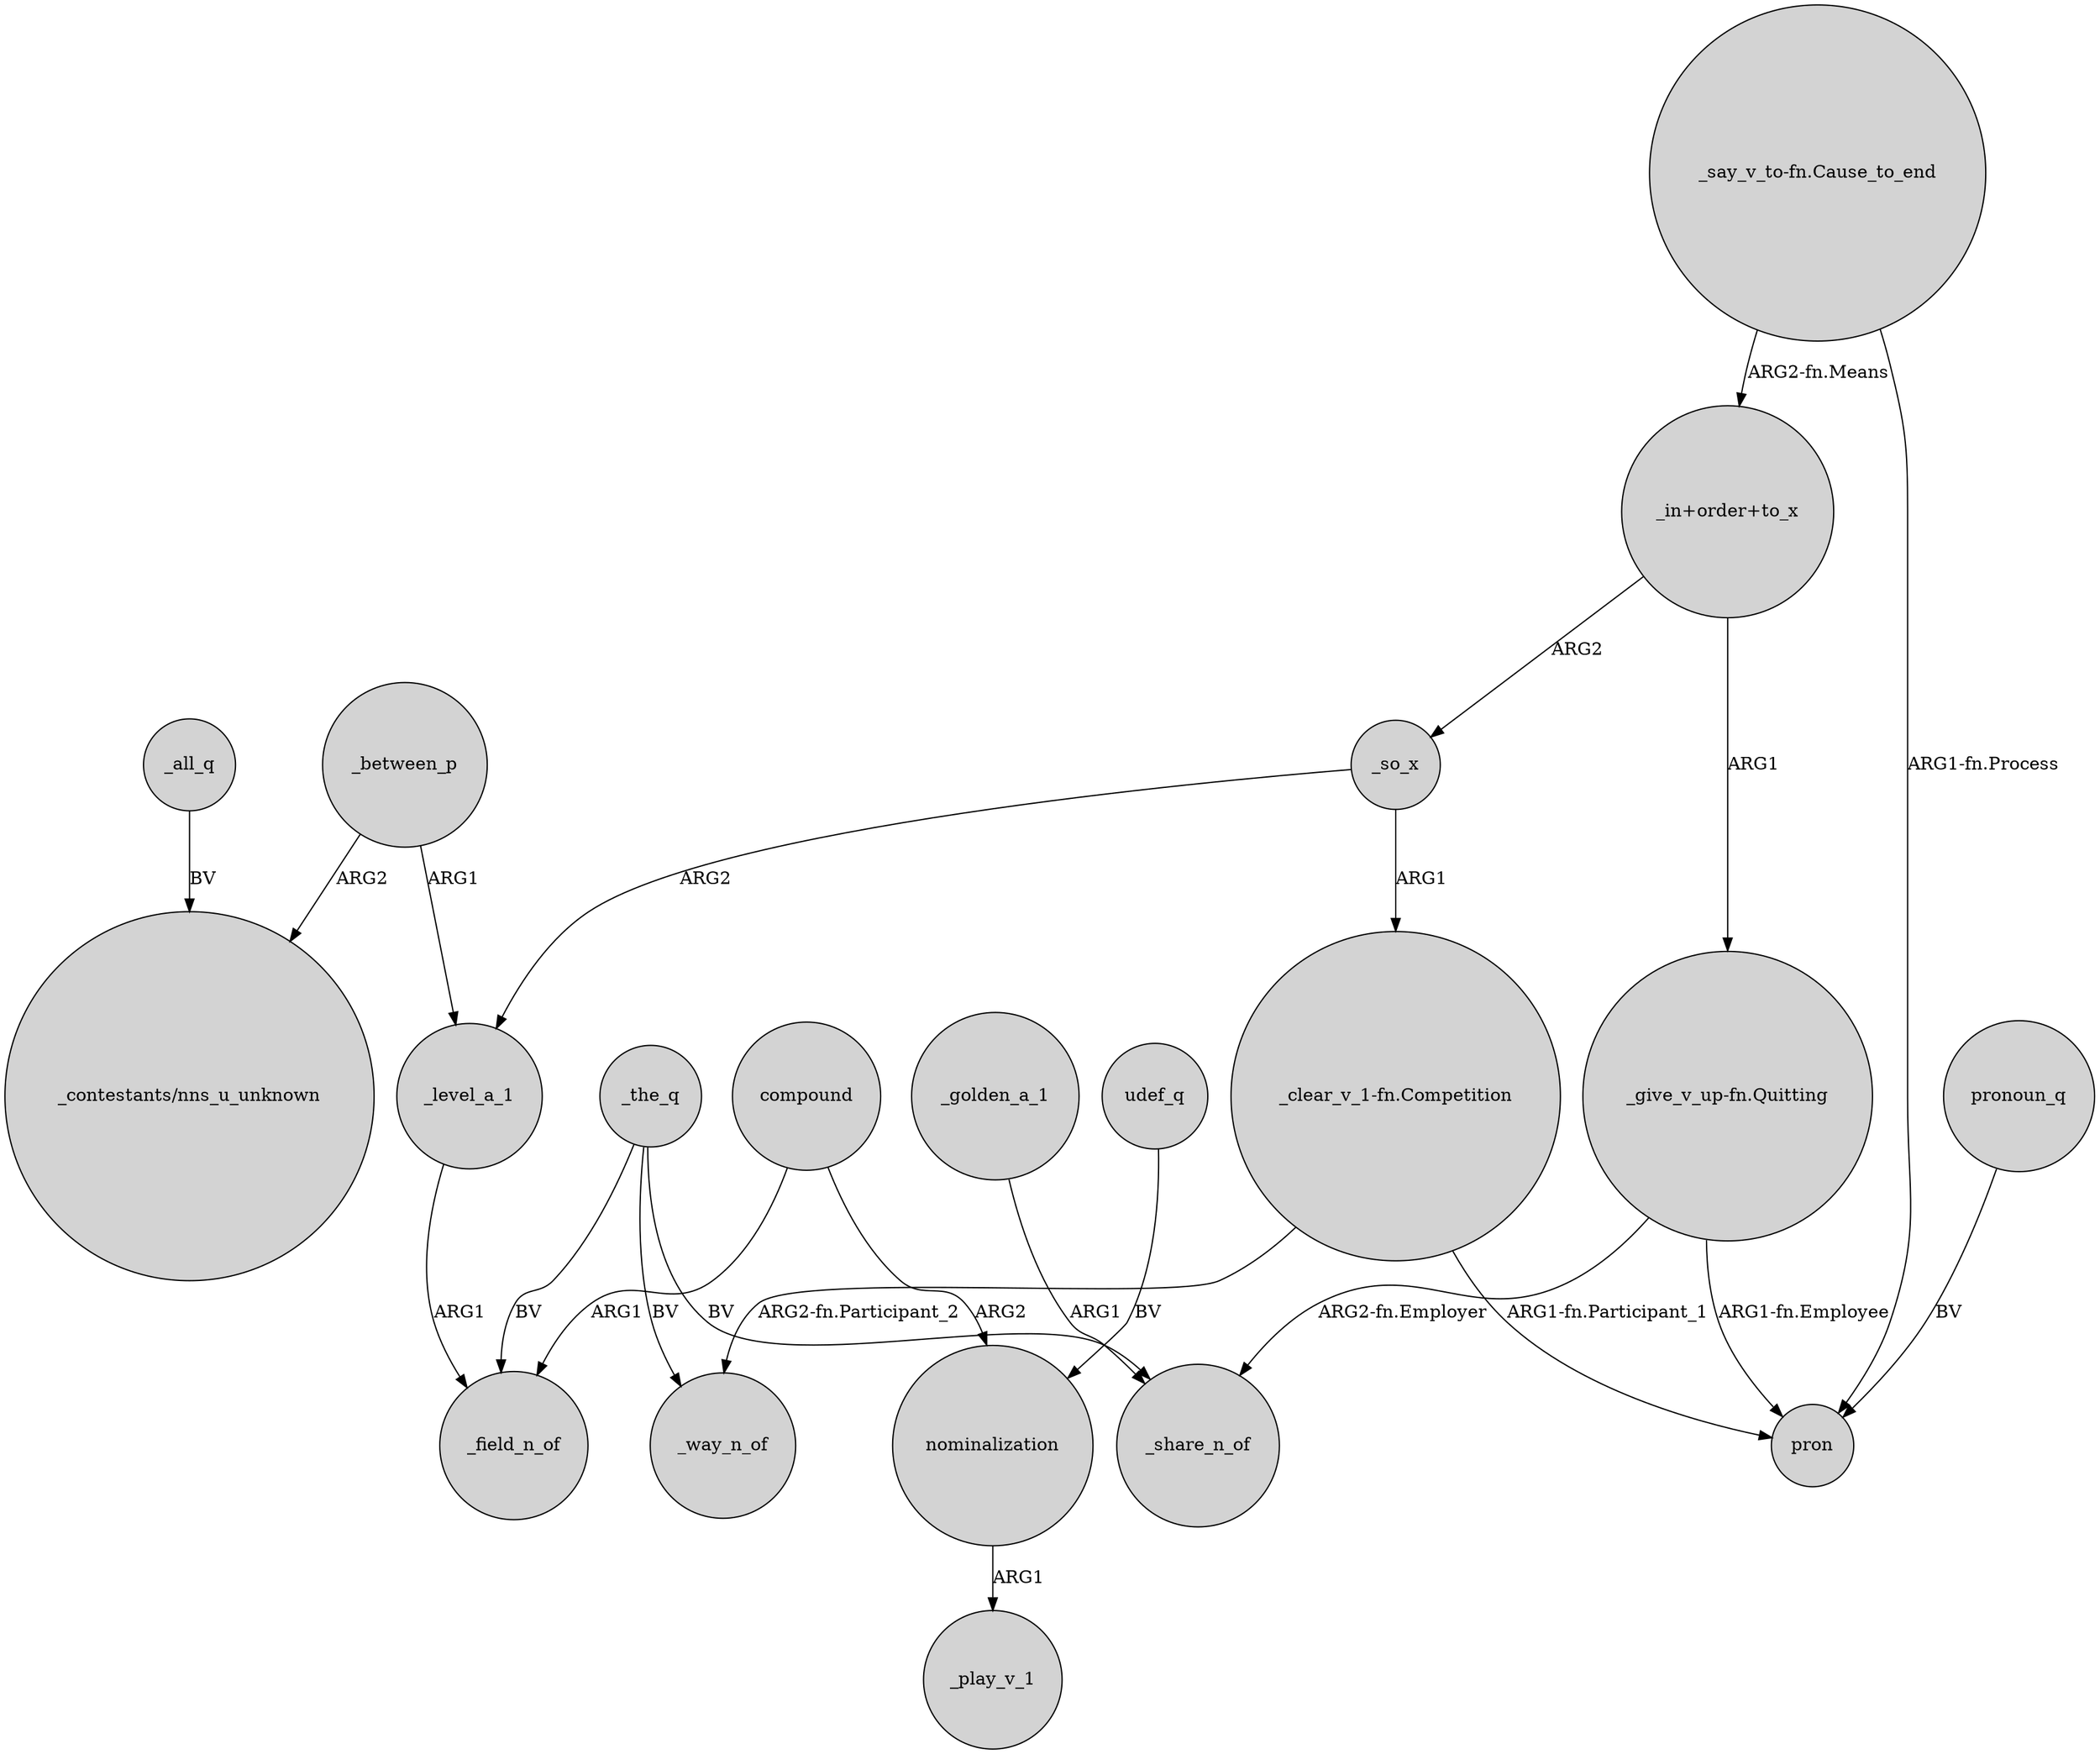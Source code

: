 digraph {
	node [shape=circle style=filled]
	_all_q -> "_contestants/nns_u_unknown" [label=BV]
	_so_x -> _level_a_1 [label=ARG2]
	"_in+order+to_x" -> "_give_v_up-fn.Quitting" [label=ARG1]
	nominalization -> _play_v_1 [label=ARG1]
	udef_q -> nominalization [label=BV]
	_the_q -> _share_n_of [label=BV]
	"_clear_v_1-fn.Competition" -> _way_n_of [label="ARG2-fn.Participant_2"]
	compound -> _field_n_of [label=ARG1]
	"_in+order+to_x" -> _so_x [label=ARG2]
	"_say_v_to-fn.Cause_to_end" -> pron [label="ARG1-fn.Process"]
	"_give_v_up-fn.Quitting" -> pron [label="ARG1-fn.Employee"]
	compound -> nominalization [label=ARG2]
	"_say_v_to-fn.Cause_to_end" -> "_in+order+to_x" [label="ARG2-fn.Means"]
	pronoun_q -> pron [label=BV]
	_level_a_1 -> _field_n_of [label=ARG1]
	"_clear_v_1-fn.Competition" -> pron [label="ARG1-fn.Participant_1"]
	_so_x -> "_clear_v_1-fn.Competition" [label=ARG1]
	_golden_a_1 -> _share_n_of [label=ARG1]
	_the_q -> _way_n_of [label=BV]
	_between_p -> "_contestants/nns_u_unknown" [label=ARG2]
	"_give_v_up-fn.Quitting" -> _share_n_of [label="ARG2-fn.Employer"]
	_between_p -> _level_a_1 [label=ARG1]
	_the_q -> _field_n_of [label=BV]
}
